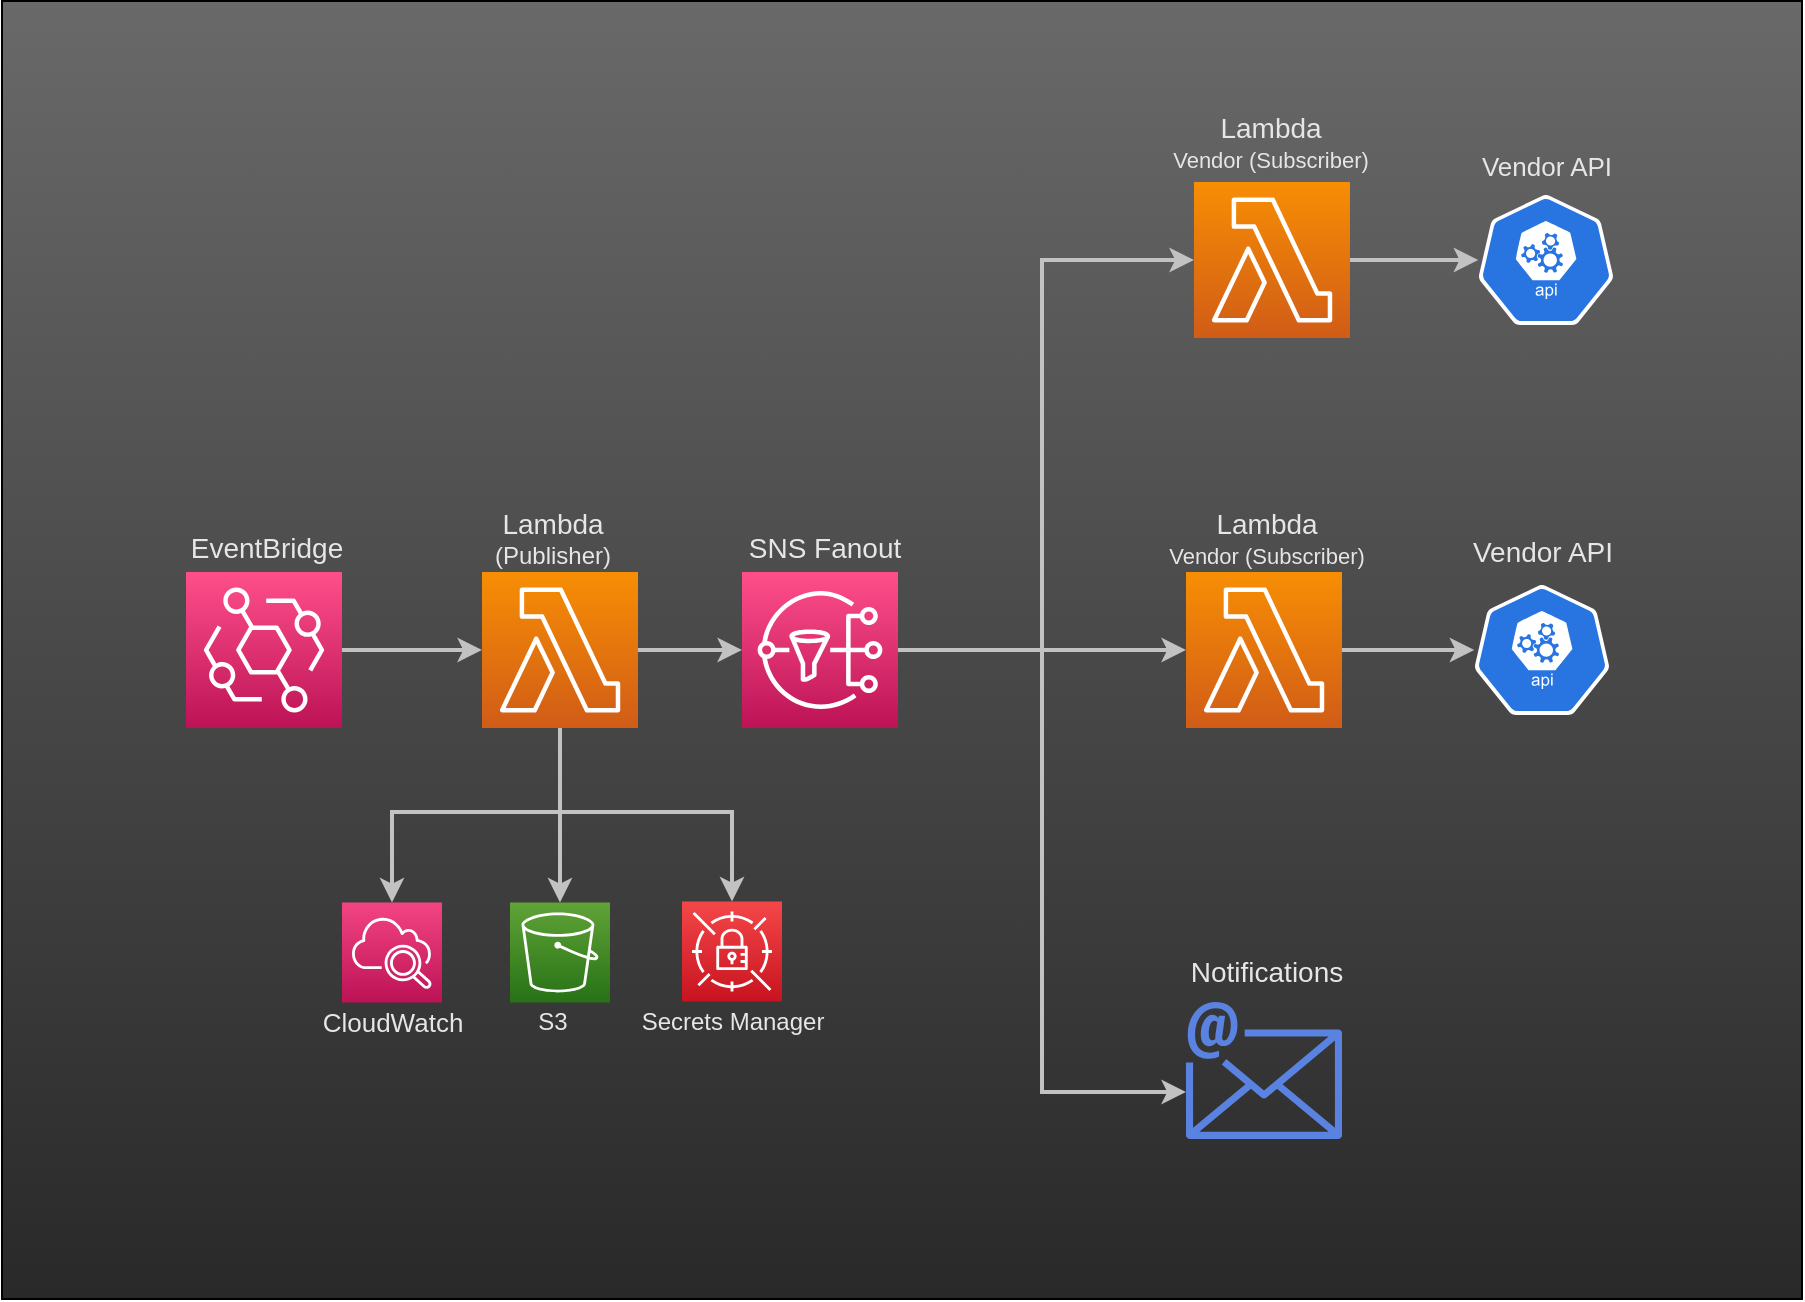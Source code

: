 <mxfile version="16.5.2" type="device"><diagram id="Ynii1vPq7SrpsiJf-DOg" name="Page-1"><mxGraphModel dx="1422" dy="737" grid="1" gridSize="10" guides="1" tooltips="1" connect="1" arrows="1" fold="1" page="1" pageScale="1" pageWidth="850" pageHeight="1100" math="0" shadow="0"><root><mxCell id="0"/><mxCell id="CcpIi5VbbeoLXtV3S4Q--53" value="Background" parent="0"/><mxCell id="CcpIi5VbbeoLXtV3S4Q--54" value="" style="rounded=0;whiteSpace=wrap;html=1;gradientColor=#292929;fillColor=#696969;gradientDirection=south;" vertex="1" parent="CcpIi5VbbeoLXtV3S4Q--53"><mxGeometry x="20" y="74.5" width="900" height="649" as="geometry"/></mxCell><mxCell id="CcpIi5VbbeoLXtV3S4Q--31" value="Diagrams" parent="0"/><mxCell id="CcpIi5VbbeoLXtV3S4Q--32" style="edgeStyle=orthogonalEdgeStyle;rounded=0;orthogonalLoop=1;jettySize=auto;html=1;exitX=1;exitY=0.5;exitDx=0;exitDy=0;exitPerimeter=0;entryX=0;entryY=0.5;entryDx=0;entryDy=0;entryPerimeter=0;strokeColor=#C2C2C2;strokeWidth=2;" edge="1" parent="CcpIi5VbbeoLXtV3S4Q--31" source="CcpIi5VbbeoLXtV3S4Q--33" target="CcpIi5VbbeoLXtV3S4Q--38"><mxGeometry relative="1" as="geometry"/></mxCell><mxCell id="CcpIi5VbbeoLXtV3S4Q--33" value="" style="sketch=0;points=[[0,0,0],[0.25,0,0],[0.5,0,0],[0.75,0,0],[1,0,0],[0,1,0],[0.25,1,0],[0.5,1,0],[0.75,1,0],[1,1,0],[0,0.25,0],[0,0.5,0],[0,0.75,0],[1,0.25,0],[1,0.5,0],[1,0.75,0]];outlineConnect=0;fontColor=#232F3E;gradientColor=#FF4F8B;gradientDirection=north;fillColor=#BC1356;strokeColor=#ffffff;dashed=0;verticalLabelPosition=bottom;verticalAlign=top;align=center;html=1;fontSize=12;fontStyle=0;aspect=fixed;shape=mxgraph.aws4.resourceIcon;resIcon=mxgraph.aws4.eventbridge;" vertex="1" parent="CcpIi5VbbeoLXtV3S4Q--31"><mxGeometry x="112" y="360" width="78" height="78" as="geometry"/></mxCell><mxCell id="CcpIi5VbbeoLXtV3S4Q--34" style="edgeStyle=orthogonalEdgeStyle;rounded=0;orthogonalLoop=1;jettySize=auto;html=1;exitX=1;exitY=0.5;exitDx=0;exitDy=0;exitPerimeter=0;entryX=0;entryY=0.5;entryDx=0;entryDy=0;entryPerimeter=0;strokeColor=#C2C2C2;strokeWidth=2;" edge="1" parent="CcpIi5VbbeoLXtV3S4Q--31" source="CcpIi5VbbeoLXtV3S4Q--38" target="CcpIi5VbbeoLXtV3S4Q--45"><mxGeometry relative="1" as="geometry"/></mxCell><mxCell id="CcpIi5VbbeoLXtV3S4Q--35" value="" style="edgeStyle=orthogonalEdgeStyle;rounded=0;orthogonalLoop=1;jettySize=auto;html=1;strokeColor=#C2C2C2;strokeWidth=2;" edge="1" parent="CcpIi5VbbeoLXtV3S4Q--31" source="CcpIi5VbbeoLXtV3S4Q--38" target="CcpIi5VbbeoLXtV3S4Q--39"><mxGeometry relative="1" as="geometry"/></mxCell><mxCell id="CcpIi5VbbeoLXtV3S4Q--36" style="edgeStyle=orthogonalEdgeStyle;rounded=0;orthogonalLoop=1;jettySize=auto;html=1;exitX=0.5;exitY=1;exitDx=0;exitDy=0;exitPerimeter=0;strokeColor=#C2C2C2;entryX=0.5;entryY=0;entryDx=0;entryDy=0;entryPerimeter=0;strokeWidth=2;" edge="1" parent="CcpIi5VbbeoLXtV3S4Q--31" source="CcpIi5VbbeoLXtV3S4Q--38" target="CcpIi5VbbeoLXtV3S4Q--40"><mxGeometry relative="1" as="geometry"><Array as="points"><mxPoint x="299" y="480"/><mxPoint x="215" y="480"/></Array></mxGeometry></mxCell><mxCell id="CcpIi5VbbeoLXtV3S4Q--37" style="edgeStyle=orthogonalEdgeStyle;rounded=0;orthogonalLoop=1;jettySize=auto;html=1;exitX=0.5;exitY=1;exitDx=0;exitDy=0;exitPerimeter=0;entryX=0.5;entryY=0;entryDx=0;entryDy=0;entryPerimeter=0;strokeColor=#C2C2C2;strokeWidth=2;" edge="1" parent="CcpIi5VbbeoLXtV3S4Q--31" source="CcpIi5VbbeoLXtV3S4Q--38" target="CcpIi5VbbeoLXtV3S4Q--41"><mxGeometry relative="1" as="geometry"><Array as="points"><mxPoint x="299" y="480"/><mxPoint x="385" y="480"/></Array></mxGeometry></mxCell><mxCell id="CcpIi5VbbeoLXtV3S4Q--38" value="" style="sketch=0;points=[[0,0,0],[0.25,0,0],[0.5,0,0],[0.75,0,0],[1,0,0],[0,1,0],[0.25,1,0],[0.5,1,0],[0.75,1,0],[1,1,0],[0,0.25,0],[0,0.5,0],[0,0.75,0],[1,0.25,0],[1,0.5,0],[1,0.75,0]];outlineConnect=0;fontColor=#232F3E;gradientColor=#F78E04;gradientDirection=north;fillColor=#D05C17;strokeColor=#ffffff;dashed=0;verticalLabelPosition=bottom;verticalAlign=top;align=center;html=1;fontSize=12;fontStyle=0;aspect=fixed;shape=mxgraph.aws4.resourceIcon;resIcon=mxgraph.aws4.lambda;" vertex="1" parent="CcpIi5VbbeoLXtV3S4Q--31"><mxGeometry x="260" y="360" width="78" height="78" as="geometry"/></mxCell><mxCell id="CcpIi5VbbeoLXtV3S4Q--39" value="" style="sketch=0;points=[[0,0,0],[0.25,0,0],[0.5,0,0],[0.75,0,0],[1,0,0],[0,1,0],[0.25,1,0],[0.5,1,0],[0.75,1,0],[1,1,0],[0,0.25,0],[0,0.5,0],[0,0.75,0],[1,0.25,0],[1,0.5,0],[1,0.75,0]];outlineConnect=0;fontColor=#232F3E;gradientColor=#60A337;gradientDirection=north;fillColor=#277116;strokeColor=#ffffff;dashed=0;verticalLabelPosition=bottom;verticalAlign=top;align=center;html=1;fontSize=12;fontStyle=0;aspect=fixed;shape=mxgraph.aws4.resourceIcon;resIcon=mxgraph.aws4.s3;" vertex="1" parent="CcpIi5VbbeoLXtV3S4Q--31"><mxGeometry x="274" y="525.25" width="50" height="50" as="geometry"/></mxCell><mxCell id="CcpIi5VbbeoLXtV3S4Q--40" value="" style="sketch=0;points=[[0,0,0],[0.25,0,0],[0.5,0,0],[0.75,0,0],[1,0,0],[0,1,0],[0.25,1,0],[0.5,1,0],[0.75,1,0],[1,1,0],[0,0.25,0],[0,0.5,0],[0,0.75,0],[1,0.25,0],[1,0.5,0],[1,0.75,0]];points=[[0,0,0],[0.25,0,0],[0.5,0,0],[0.75,0,0],[1,0,0],[0,1,0],[0.25,1,0],[0.5,1,0],[0.75,1,0],[1,1,0],[0,0.25,0],[0,0.5,0],[0,0.75,0],[1,0.25,0],[1,0.5,0],[1,0.75,0]];outlineConnect=0;fontColor=#232F3E;gradientColor=#F34482;gradientDirection=north;fillColor=#BC1356;strokeColor=#ffffff;dashed=0;verticalLabelPosition=bottom;verticalAlign=top;align=center;html=1;fontSize=12;fontStyle=0;aspect=fixed;shape=mxgraph.aws4.resourceIcon;resIcon=mxgraph.aws4.cloudwatch_2;" vertex="1" parent="CcpIi5VbbeoLXtV3S4Q--31"><mxGeometry x="190" y="525.25" width="50" height="50" as="geometry"/></mxCell><mxCell id="CcpIi5VbbeoLXtV3S4Q--41" value="" style="sketch=0;points=[[0,0,0],[0.25,0,0],[0.5,0,0],[0.75,0,0],[1,0,0],[0,1,0],[0.25,1,0],[0.5,1,0],[0.75,1,0],[1,1,0],[0,0.25,0],[0,0.5,0],[0,0.75,0],[1,0.25,0],[1,0.5,0],[1,0.75,0]];outlineConnect=0;fontColor=#232F3E;gradientColor=#F54749;gradientDirection=north;fillColor=#C7131F;strokeColor=#ffffff;dashed=0;verticalLabelPosition=bottom;verticalAlign=top;align=center;html=1;fontSize=12;fontStyle=0;aspect=fixed;shape=mxgraph.aws4.resourceIcon;resIcon=mxgraph.aws4.secrets_manager;" vertex="1" parent="CcpIi5VbbeoLXtV3S4Q--31"><mxGeometry x="360" y="524.75" width="50" height="50" as="geometry"/></mxCell><mxCell id="CcpIi5VbbeoLXtV3S4Q--44" style="edgeStyle=orthogonalEdgeStyle;rounded=0;orthogonalLoop=1;jettySize=auto;html=1;exitX=1;exitY=0.5;exitDx=0;exitDy=0;exitPerimeter=0;entryX=0;entryY=0.5;entryDx=0;entryDy=0;entryPerimeter=0;strokeColor=#C2C2C2;strokeWidth=2;" edge="1" parent="CcpIi5VbbeoLXtV3S4Q--31" source="CcpIi5VbbeoLXtV3S4Q--45" target="CcpIi5VbbeoLXtV3S4Q--49"><mxGeometry relative="1" as="geometry"/></mxCell><mxCell id="CcpIi5VbbeoLXtV3S4Q--63" style="edgeStyle=orthogonalEdgeStyle;rounded=0;orthogonalLoop=1;jettySize=auto;html=1;exitX=1;exitY=0.5;exitDx=0;exitDy=0;exitPerimeter=0;fontSize=9;fontColor=#E6E6E6;strokeColor=#C2C2C2;strokeWidth=2;" edge="1" parent="CcpIi5VbbeoLXtV3S4Q--31" source="CcpIi5VbbeoLXtV3S4Q--45" target="CcpIi5VbbeoLXtV3S4Q--50"><mxGeometry relative="1" as="geometry"><Array as="points"><mxPoint x="540" y="399"/><mxPoint x="540" y="620"/></Array></mxGeometry></mxCell><mxCell id="CcpIi5VbbeoLXtV3S4Q--69" style="edgeStyle=orthogonalEdgeStyle;rounded=0;orthogonalLoop=1;jettySize=auto;html=1;exitX=1;exitY=0.5;exitDx=0;exitDy=0;exitPerimeter=0;entryX=0;entryY=0.5;entryDx=0;entryDy=0;entryPerimeter=0;fontSize=13;fontColor=#E6E6E6;strokeColor=#C2C2C2;strokeWidth=2;" edge="1" parent="CcpIi5VbbeoLXtV3S4Q--31" source="CcpIi5VbbeoLXtV3S4Q--45" target="CcpIi5VbbeoLXtV3S4Q--47"><mxGeometry relative="1" as="geometry"><Array as="points"><mxPoint x="540" y="399"/><mxPoint x="540" y="204"/></Array></mxGeometry></mxCell><mxCell id="CcpIi5VbbeoLXtV3S4Q--45" value="" style="sketch=0;points=[[0,0,0],[0.25,0,0],[0.5,0,0],[0.75,0,0],[1,0,0],[0,1,0],[0.25,1,0],[0.5,1,0],[0.75,1,0],[1,1,0],[0,0.25,0],[0,0.5,0],[0,0.75,0],[1,0.25,0],[1,0.5,0],[1,0.75,0]];outlineConnect=0;fontColor=#232F3E;gradientColor=#FF4F8B;gradientDirection=north;fillColor=#BC1356;strokeColor=#ffffff;dashed=0;verticalLabelPosition=bottom;verticalAlign=top;align=center;html=1;fontSize=12;fontStyle=0;aspect=fixed;shape=mxgraph.aws4.resourceIcon;resIcon=mxgraph.aws4.sns;" vertex="1" parent="CcpIi5VbbeoLXtV3S4Q--31"><mxGeometry x="390" y="360" width="78" height="78" as="geometry"/></mxCell><mxCell id="CcpIi5VbbeoLXtV3S4Q--46" style="edgeStyle=orthogonalEdgeStyle;rounded=0;orthogonalLoop=1;jettySize=auto;html=1;exitX=1;exitY=0.5;exitDx=0;exitDy=0;exitPerimeter=0;strokeColor=#C2C2C2;strokeWidth=2;" edge="1" parent="CcpIi5VbbeoLXtV3S4Q--31" source="CcpIi5VbbeoLXtV3S4Q--47" target="CcpIi5VbbeoLXtV3S4Q--51"><mxGeometry relative="1" as="geometry"/></mxCell><mxCell id="CcpIi5VbbeoLXtV3S4Q--47" value="" style="sketch=0;points=[[0,0,0],[0.25,0,0],[0.5,0,0],[0.75,0,0],[1,0,0],[0,1,0],[0.25,1,0],[0.5,1,0],[0.75,1,0],[1,1,0],[0,0.25,0],[0,0.5,0],[0,0.75,0],[1,0.25,0],[1,0.5,0],[1,0.75,0]];outlineConnect=0;fontColor=#232F3E;gradientColor=#F78E04;gradientDirection=north;fillColor=#D05C17;strokeColor=#ffffff;dashed=0;verticalLabelPosition=bottom;verticalAlign=top;align=center;html=1;fontSize=12;fontStyle=0;aspect=fixed;shape=mxgraph.aws4.resourceIcon;resIcon=mxgraph.aws4.lambda;" vertex="1" parent="CcpIi5VbbeoLXtV3S4Q--31"><mxGeometry x="615.99" y="165" width="78" height="78" as="geometry"/></mxCell><mxCell id="CcpIi5VbbeoLXtV3S4Q--48" style="edgeStyle=orthogonalEdgeStyle;rounded=0;orthogonalLoop=1;jettySize=auto;html=1;exitX=1;exitY=0.5;exitDx=0;exitDy=0;exitPerimeter=0;strokeColor=#C2C2C2;strokeWidth=2;" edge="1" parent="CcpIi5VbbeoLXtV3S4Q--31" source="CcpIi5VbbeoLXtV3S4Q--49" target="CcpIi5VbbeoLXtV3S4Q--52"><mxGeometry relative="1" as="geometry"/></mxCell><mxCell id="CcpIi5VbbeoLXtV3S4Q--49" value="" style="sketch=0;points=[[0,0,0],[0.25,0,0],[0.5,0,0],[0.75,0,0],[1,0,0],[0,1,0],[0.25,1,0],[0.5,1,0],[0.75,1,0],[1,1,0],[0,0.25,0],[0,0.5,0],[0,0.75,0],[1,0.25,0],[1,0.5,0],[1,0.75,0]];outlineConnect=0;fontColor=#232F3E;gradientColor=#F78E04;gradientDirection=north;fillColor=#D05C17;strokeColor=#ffffff;dashed=0;verticalLabelPosition=bottom;verticalAlign=top;align=center;html=1;fontSize=12;fontStyle=0;aspect=fixed;shape=mxgraph.aws4.resourceIcon;resIcon=mxgraph.aws4.lambda;" vertex="1" parent="CcpIi5VbbeoLXtV3S4Q--31"><mxGeometry x="612" y="360" width="78" height="78" as="geometry"/></mxCell><mxCell id="CcpIi5VbbeoLXtV3S4Q--50" value="" style="sketch=0;outlineConnect=0;fontColor=#232F3E;gradientColor=none;fillColor=#5A82E0;strokeColor=none;dashed=0;verticalLabelPosition=bottom;verticalAlign=top;align=center;html=1;fontSize=12;fontStyle=0;aspect=fixed;shape=mxgraph.aws4.email;" vertex="1" parent="CcpIi5VbbeoLXtV3S4Q--31"><mxGeometry x="612" y="574.75" width="78" height="69" as="geometry"/></mxCell><mxCell id="CcpIi5VbbeoLXtV3S4Q--51" value="" style="sketch=0;html=1;dashed=0;whitespace=wrap;fillColor=#2875E2;strokeColor=#ffffff;points=[[0.005,0.63,0],[0.1,0.2,0],[0.9,0.2,0],[0.5,0,0],[0.995,0.63,0],[0.72,0.99,0],[0.5,1,0],[0.28,0.99,0]];shape=mxgraph.kubernetes.icon;prIcon=api" vertex="1" parent="CcpIi5VbbeoLXtV3S4Q--31"><mxGeometry x="758.14" y="171.5" width="67.71" height="65" as="geometry"/></mxCell><mxCell id="CcpIi5VbbeoLXtV3S4Q--52" value="" style="sketch=0;html=1;dashed=0;whitespace=wrap;fillColor=#2875E2;strokeColor=#ffffff;points=[[0.005,0.63,0],[0.1,0.2,0],[0.9,0.2,0],[0.5,0,0],[0.995,0.63,0],[0.72,0.99,0],[0.5,1,0],[0.28,0.99,0]];shape=mxgraph.kubernetes.icon;prIcon=api" vertex="1" parent="CcpIi5VbbeoLXtV3S4Q--31"><mxGeometry x="756.15" y="366.5" width="67.71" height="65" as="geometry"/></mxCell><mxCell id="CcpIi5VbbeoLXtV3S4Q--56" value="&lt;font color=&quot;#e6e6e6&quot; style=&quot;font-size: 14px&quot;&gt;EventBridge&lt;/font&gt;" style="text;html=1;align=center;verticalAlign=middle;resizable=0;points=[];autosize=1;strokeColor=none;fillColor=none;" vertex="1" parent="CcpIi5VbbeoLXtV3S4Q--31"><mxGeometry x="107" y="338" width="90" height="20" as="geometry"/></mxCell><mxCell id="CcpIi5VbbeoLXtV3S4Q--57" value="&lt;font color=&quot;#e6e6e6&quot;&gt;&lt;font style=&quot;font-size: 14px&quot;&gt;Lambda&lt;/font&gt;&lt;br&gt;(Publisher)&lt;br&gt;&lt;/font&gt;" style="text;html=1;align=center;verticalAlign=middle;resizable=0;points=[];autosize=1;strokeColor=none;fillColor=none;" vertex="1" parent="CcpIi5VbbeoLXtV3S4Q--31"><mxGeometry x="260" y="328" width="70" height="30" as="geometry"/></mxCell><mxCell id="CcpIi5VbbeoLXtV3S4Q--58" value="&lt;font color=&quot;#e6e6e6&quot; style=&quot;font-size: 14px&quot;&gt;SNS Fanout&lt;/font&gt;" style="text;html=1;align=center;verticalAlign=middle;resizable=0;points=[];autosize=1;strokeColor=none;fillColor=none;" vertex="1" parent="CcpIi5VbbeoLXtV3S4Q--31"><mxGeometry x="386" y="338" width="90" height="20" as="geometry"/></mxCell><mxCell id="CcpIi5VbbeoLXtV3S4Q--59" value="&lt;font color=&quot;#e6e6e6&quot;&gt;&lt;font style=&quot;font-size: 14px&quot;&gt;Lambda&lt;/font&gt;&lt;br&gt;&lt;font style=&quot;font-size: 11px&quot;&gt;Vendor (Subscriber)&lt;/font&gt;&lt;br&gt;&lt;/font&gt;" style="text;html=1;align=center;verticalAlign=middle;resizable=0;points=[];autosize=1;strokeColor=none;fillColor=none;" vertex="1" parent="CcpIi5VbbeoLXtV3S4Q--31"><mxGeometry x="598.99" y="130" width="110" height="30" as="geometry"/></mxCell><mxCell id="CcpIi5VbbeoLXtV3S4Q--60" value="&lt;font color=&quot;#e6e6e6&quot;&gt;&lt;font style=&quot;font-size: 14px&quot;&gt;Lambda&lt;/font&gt;&lt;br&gt;&lt;font style=&quot;font-size: 11px&quot;&gt;Vendor (Subscriber)&lt;/font&gt;&lt;br&gt;&lt;/font&gt;" style="text;html=1;align=center;verticalAlign=middle;resizable=0;points=[];autosize=1;strokeColor=none;fillColor=none;" vertex="1" parent="CcpIi5VbbeoLXtV3S4Q--31"><mxGeometry x="597" y="328" width="110" height="30" as="geometry"/></mxCell><mxCell id="CcpIi5VbbeoLXtV3S4Q--61" value="&lt;font color=&quot;#e6e6e6&quot;&gt;&lt;font style=&quot;font-size: 14px&quot;&gt;Notifications&lt;/font&gt;&lt;br&gt;&lt;/font&gt;" style="text;html=1;align=center;verticalAlign=middle;resizable=0;points=[];autosize=1;strokeColor=none;fillColor=none;" vertex="1" parent="CcpIi5VbbeoLXtV3S4Q--31"><mxGeometry x="607" y="550" width="90" height="20" as="geometry"/></mxCell><mxCell id="CcpIi5VbbeoLXtV3S4Q--64" value="&lt;font color=&quot;#e6e6e6&quot; style=&quot;font-size: 13px&quot;&gt;CloudWatch&lt;/font&gt;" style="text;html=1;align=center;verticalAlign=middle;resizable=0;points=[];autosize=1;strokeColor=none;fillColor=none;" vertex="1" parent="CcpIi5VbbeoLXtV3S4Q--31"><mxGeometry x="170" y="574.75" width="90" height="20" as="geometry"/></mxCell><mxCell id="CcpIi5VbbeoLXtV3S4Q--65" value="&lt;font color=&quot;#e6e6e6&quot; style=&quot;font-size: 12px&quot;&gt;S3&lt;/font&gt;" style="text;html=1;align=center;verticalAlign=middle;resizable=0;points=[];autosize=1;strokeColor=none;fillColor=none;" vertex="1" parent="CcpIi5VbbeoLXtV3S4Q--31"><mxGeometry x="280" y="574.75" width="30" height="20" as="geometry"/></mxCell><mxCell id="CcpIi5VbbeoLXtV3S4Q--66" value="&lt;font color=&quot;#e6e6e6&quot; style=&quot;font-size: 12px&quot;&gt;Secrets Manager&lt;/font&gt;" style="text;html=1;align=center;verticalAlign=middle;resizable=0;points=[];autosize=1;strokeColor=none;fillColor=none;" vertex="1" parent="CcpIi5VbbeoLXtV3S4Q--31"><mxGeometry x="330" y="575.25" width="110" height="20" as="geometry"/></mxCell><mxCell id="CcpIi5VbbeoLXtV3S4Q--67" value="&lt;font color=&quot;#e6e6e6&quot;&gt;&lt;font style=&quot;font-size: 13px&quot;&gt;Vendor API&lt;/font&gt;&lt;br&gt;&lt;/font&gt;" style="text;html=1;align=center;verticalAlign=middle;resizable=0;points=[];autosize=1;strokeColor=none;fillColor=none;" vertex="1" parent="CcpIi5VbbeoLXtV3S4Q--31"><mxGeometry x="752" y="146.5" width="80" height="20" as="geometry"/></mxCell><mxCell id="CcpIi5VbbeoLXtV3S4Q--68" value="&lt;font color=&quot;#e6e6e6&quot;&gt;&lt;font style=&quot;font-size: 14px&quot;&gt;Vendor API&lt;/font&gt;&lt;br&gt;&lt;/font&gt;" style="text;html=1;align=center;verticalAlign=middle;resizable=0;points=[];autosize=1;strokeColor=none;fillColor=none;" vertex="1" parent="CcpIi5VbbeoLXtV3S4Q--31"><mxGeometry x="745" y="340" width="90" height="20" as="geometry"/></mxCell></root></mxGraphModel></diagram></mxfile>